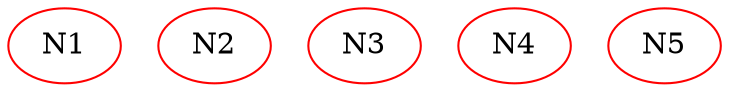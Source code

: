 graph "main" {
    N1 [type="container:lol1", color="red", x=30, y=30, h=100, w=100]; 
    N2 [type="container:lol1", color="red", x=230, y=230, h=100, w=100]; 
    N3 [type="container:lol1", color="red", x=430, y=430, h=100, w=100]; 
    N4 [type="container:lol1", color="red", x=630, y=630, h=100, w=100]; 
    N5 [type="container:lol1", color="red", x=830, y=830, h=100, w=100]; 
}

graph "lol9" {
    j1 [type="net", color="red", x=30, y=30,h=200, w=200];
	j2 [type="net", color="red", x=230, y=230,h=200, w=200];	
    j3 [type="net", color="red", x=430, y=430,h=200, w=200];	
    j4 [type="net", color="red", x=630, y=630,h=200, w=200];
    j5 [type="net", color="red", x=830, y=830,h=200, w=200];
    j6 [type="net", color="red", x=1030, y=1030,h=200, w=200];
    j7 [type="net", color="red", x=1230, y=1230,h=200, w=200];
	j8 [type="net", color="red", x=1430, y=1430,h=200, w=200];
	j9 [type="net", color="red", x=1630, y=1630,h=200, w=200];
	j10 [type="net", color="red", x=1830, y=1830,h=200, w=200];
}

graph "lol8" {
    k1 [type="container:lol9", color="green", x=30, y=30,h=200, w=200];
	k2 [type="container:lol9", color="green", x=230, y=230,h=200, w=200];	
    k3 [type="container:lol9", color="green", x=430, y=430,h=200, w=200];	
    k4 [type="container:lol9", color="green", x=630, y=630,h=200, w=200];
    k5 [type="container:lol9", color="green", x=830, y=830,h=200, w=200];
    k6 [type="container:lol9", color="green", x=1030, y=1030,h=200, w=200];
    k7 [type="container:lol9", color="green", x=1230, y=1230,h=200, w=200];
	k8 [type="container:lol9", color="green", x=1430, y=1430,h=200, w=200];
	k9 [type="container:lol9", color="green", x=1630, y=1630,h=200, w=200];
	k10 [type="container:lol9", color="green", x=1830, y=1830,h=200, w=200];
}

graph "lol6" {
    k1 [type="container:lol8", color="green", x=30, y=30,h=200, w=200];
	k2 [type="container:lol8", color="green", x=230, y=230,h=200, w=200];	
    k3 [type="container:lol8", color="green", x=430, y=430,h=200, w=200];	
    k4 [type="container:lol8", color="green", x=630, y=630,h=200, w=200];
    k5 [type="container:lol8", color="green", x=830, y=830,h=200, w=200];
    k6 [type="container:lol8", color="green", x=1030, y=1030,h=200, w=200];
    k7 [type="container:lol8", color="green", x=1230, y=1230,h=200, w=200];
	k8 [type="container:lol8", color="green", x=1430, y=1430,h=200, w=200];
	k9 [type="container:lol8", color="green", x=1630, y=1630,h=200, w=200];
	k10 [type="container:lol8", color="green", x=1830, y=1830,h=200, w=200];
}

graph "lol5" {
    h1 [type="container:lol6", color="green", x=30, y=30,h=200, w=200];
	h2 [type="container:lol6", color="green", x=230, y=230,h=200, w=200];	
    h3 [type="container:lol6", color="green", x=430, y=430,h=200, w=200];	
    h4 [type="container:lol6", color="green", x=630, y=630,h=200, w=200];
    h5 [type="container:lol6", color="green", x=830, y=830,h=200, w=200];
    h6 [type="container:lol6", color="green", x=1030, y=1030,h=200, w=200];
    h7 [type="container:lol6", color="green", x=1230, y=1230,h=200, w=200];
	h8 [type="container:lol6", color="green", x=1430, y=1430,h=200, w=200];
	h9 [type="container:lol6", color="green", x=1630, y=1630,h=200, w=200];
	h10 [type="container:lol6", color="green", x=1830, y=1830,h=200, w=200];
}

graph "lol" {
    x1 [type="container:lol5", color="green", x=30, y=30,h=200, w=200];
	x2 [type="container:lol5", color="green", x=230, y=230,h=200, w=200];	
    x3 [type="container:lol5", color="green", x=430, y=430,h=200, w=200];	
    x4 [type="container:lol5", color="green", x=630, y=630,h=200, w=200];
    x5 [type="container:lol5", color="green", x=830, y=830,h=200, w=200];
}

graph "lol1" {
	P1[type="container:lol", color="orange", x=30, y=30,h=100, w=100];
	P2 [type="container:lol", color="orange", x=230, y=230,h=100, w=100];
	P3 [type="container:lol", color="orange", x=430, y=430,h=100, w=100];
	P4 [type="container:lol", color="orange", x=630, y=630,h=100, w=100];
	P5 [type="container:lol", color="orange", x=830, y=830,h=100, w=100];
    P6 [type="container:lol", color="orange", x=1030, y=1030,h=200, w=200];
    P7 [type="container:lol", color="orange", x=1230, y=1230,h=200, w=200];
	P8 [type="container:lol", color="orange", x=1430, y=1430,h=200, w=200];
	P9 [type="container:lol", color="orange", x=1630, y=1630,h=200, w=200];
	P10 [type="container:lol", color="orange", x=1830, y=1830,h=200, w=200];
}
